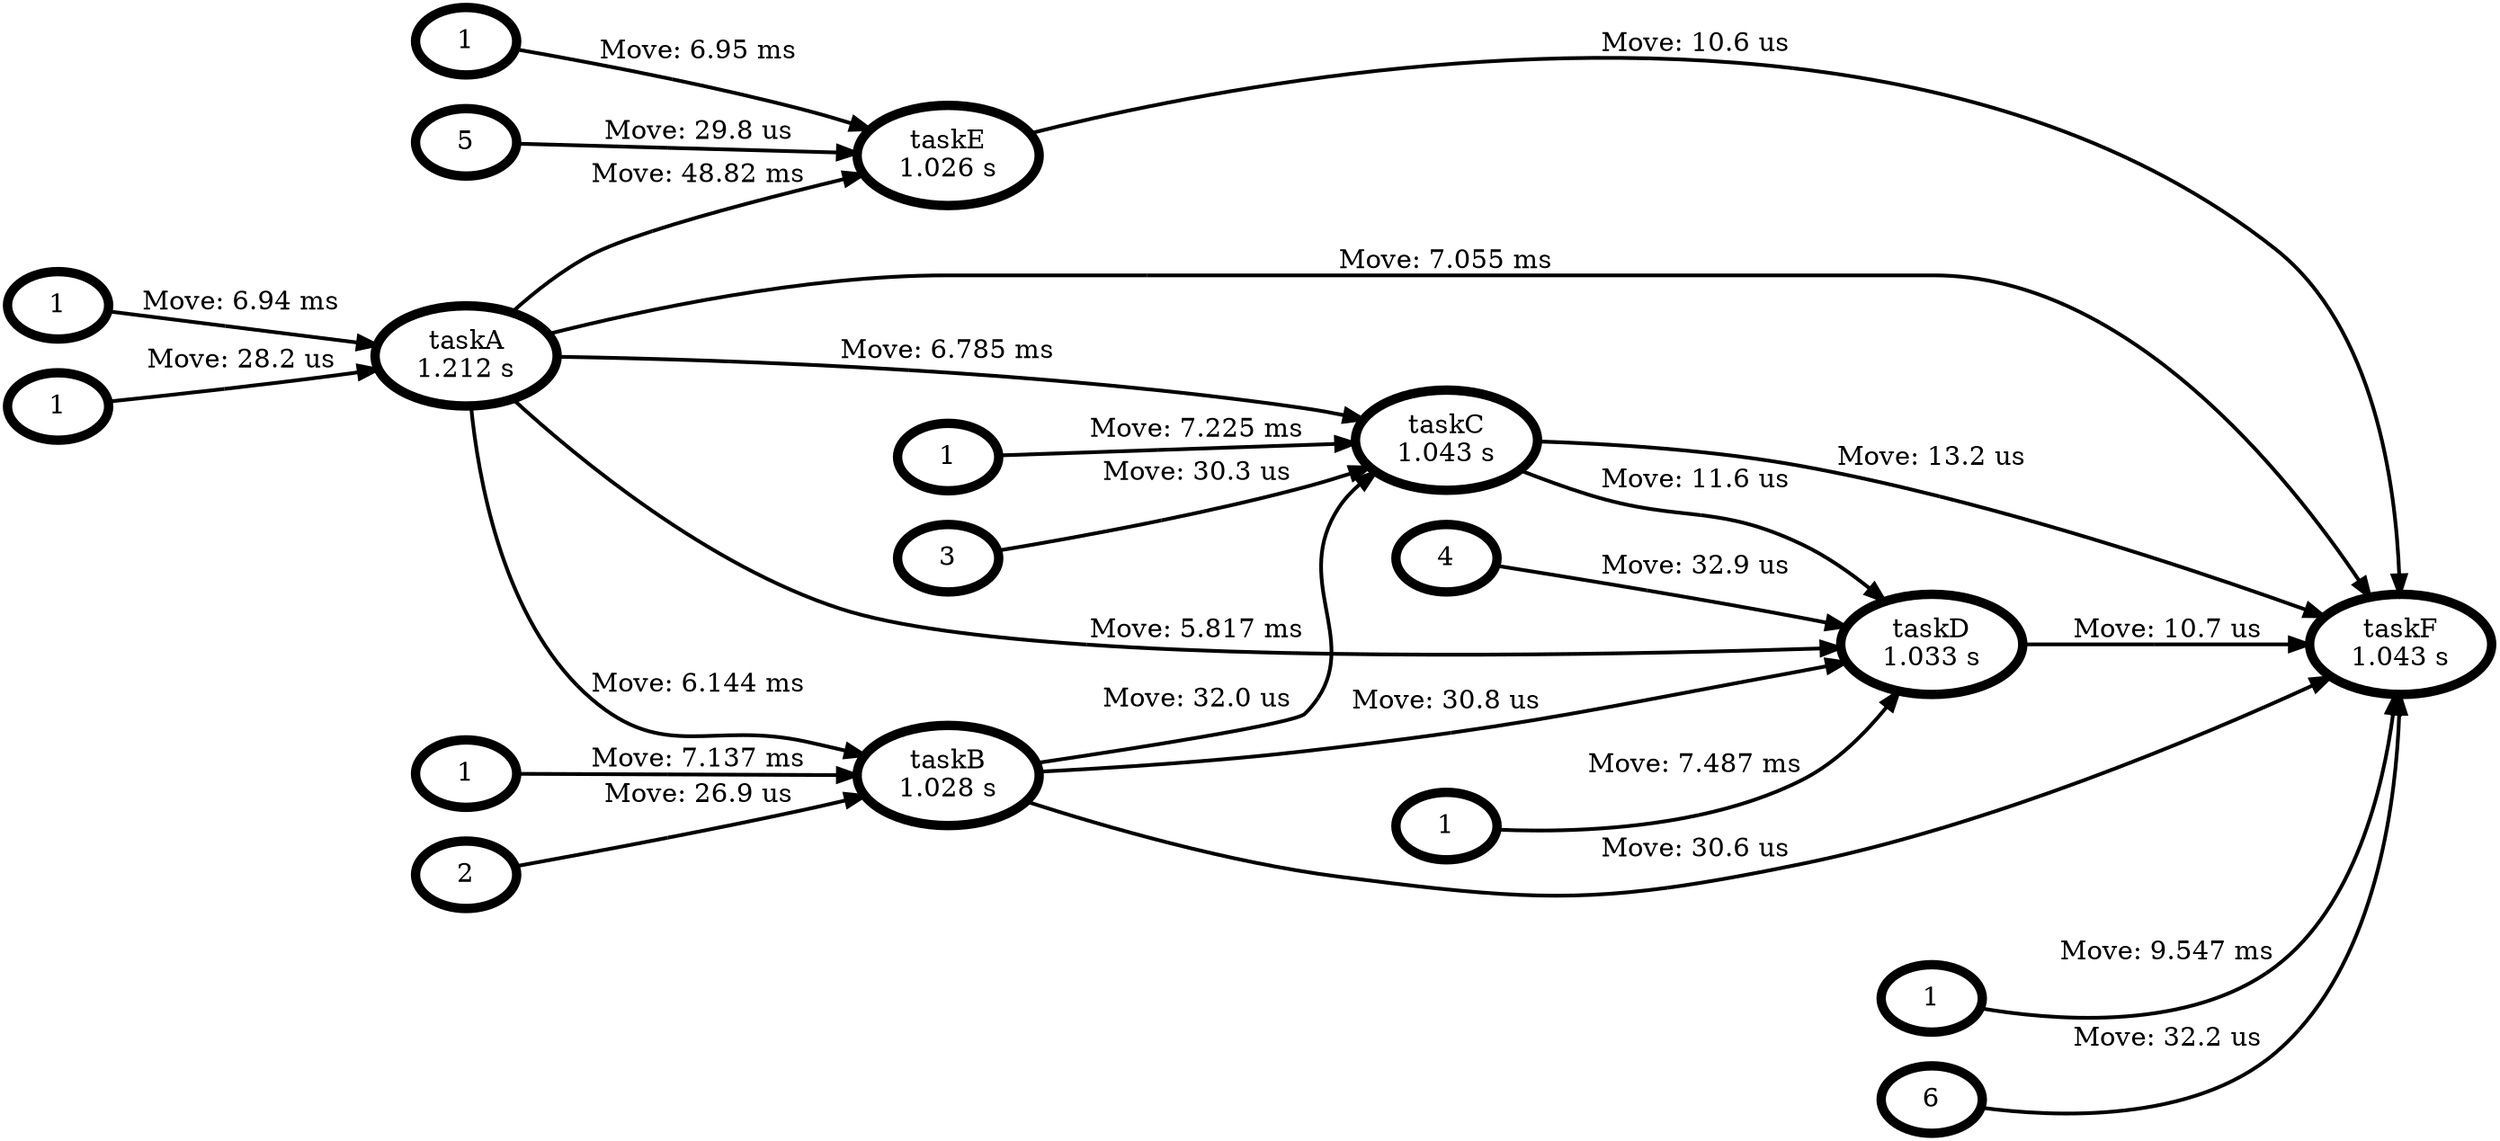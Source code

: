 strict digraph {
graph [layout=dot,rankdir=LR];
n_4 [label="taskA
1.212 s",color="#000000",shape="ellipse",penwidth=5];
n_8 [label="taskE
1.026 s",color="#000000",shape="ellipse",penwidth=5];
n_5 [label="taskB
1.028 s",color="#000000",shape="ellipse",penwidth=5];
n_6 [label="taskC
1.043 s",color="#000000",shape="ellipse",penwidth=5];
n_7 [label="taskD
1.033 s",color="#000000",shape="ellipse",penwidth=5];
n_9 [label="taskF
1.043 s",color="#000000",shape="ellipse",penwidth=5];
n_arg_1_to_5 [label="1",color="black",shape="ellipse",penwidth=5];
n_arg_1_to_5 -> n_5 [label="Move: 7.137 ms",color="black;0.5:#000000",penwidth=2];
n_arg_2_to_5 [label="2",color="black",shape="ellipse",penwidth=5];
n_arg_2_to_5 -> n_5 [label="Move: 26.9 us",color="black;0.5:#000000",penwidth=2];
n_arg_1_to_4 [label="1",color="black",shape="ellipse",penwidth=5];
n_arg_1_to_4 -> n_4 [label="Move: 6.94 ms",color="black;0.5:#000000",penwidth=2];
n_arg_2_to_4 [label="1",color="black",shape="ellipse",penwidth=5];
n_arg_2_to_4 -> n_4 [label="Move: 28.2 us",color="black;0.5:#000000",penwidth=2];
n_arg_1_to_6 [label="1",color="black",shape="ellipse",penwidth=5];
n_arg_1_to_6 -> n_6 [label="Move: 7.225 ms",color="black;0.5:#000000",penwidth=2];
n_arg_2_to_6 [label="3",color="black",shape="ellipse",penwidth=5];
n_arg_2_to_6 -> n_6 [label="Move: 30.3 us",color="black;0.5:#000000",penwidth=2];
n_arg_1_to_7 [label="1",color="black",shape="ellipse",penwidth=5];
n_arg_1_to_7 -> n_7 [label="Move: 7.487 ms",color="black;0.5:#000000",penwidth=2];
n_arg_2_to_7 [label="4",color="black",shape="ellipse",penwidth=5];
n_arg_2_to_7 -> n_7 [label="Move: 32.9 us",color="black;0.5:#000000",penwidth=2];
n_arg_1_to_9 [label="1",color="black",shape="ellipse",penwidth=5];
n_arg_1_to_9 -> n_9 [label="Move: 9.547 ms",color="black;0.5:#000000",penwidth=2];
n_arg_2_to_9 [label="6",color="black",shape="ellipse",penwidth=5];
n_arg_2_to_9 -> n_9 [label="Move: 32.2 us",color="black;0.5:#000000",penwidth=2];
n_arg_1_to_8 [label="1",color="black",shape="ellipse",penwidth=5];
n_arg_1_to_8 -> n_8 [label="Move: 6.95 ms",color="black;0.5:#000000",penwidth=2];
n_arg_2_to_8 [label="5",color="black",shape="ellipse",penwidth=5];
n_arg_2_to_8 -> n_8 [label="Move: 29.8 us",color="black;0.5:#000000",penwidth=2];
n_4 -> n_8 [label="Move: 48.82 ms",color="#000000;0.5:#000000",penwidth=2];
n_4 -> n_5 [label="Move: 6.144 ms",color="#000000;0.5:#000000",penwidth=2];
n_4 -> n_6 [label="Move: 6.785 ms",color="#000000;0.5:#000000",penwidth=2];
n_5 -> n_6 [label="Move: 32.0 us",color="#000000;0.5:#000000",penwidth=2];
n_4 -> n_7 [label="Move: 5.817 ms",color="#000000;0.5:#000000",penwidth=2];
n_5 -> n_7 [label="Move: 30.8 us",color="#000000;0.5:#000000",penwidth=2];
n_6 -> n_7 [label="Move: 11.6 us",color="#000000;0.5:#000000",penwidth=2];
n_4 -> n_9 [label="Move: 7.055 ms",color="#000000;0.5:#000000",penwidth=2];
n_5 -> n_9 [label="Move: 30.6 us",color="#000000;0.5:#000000",penwidth=2];
n_6 -> n_9 [label="Move: 13.2 us",color="#000000;0.5:#000000",penwidth=2];
n_7 -> n_9 [label="Move: 10.7 us",color="#000000;0.5:#000000",penwidth=2];
n_8 -> n_9 [label="Move: 10.6 us",color="#000000;0.5:#000000",penwidth=2];
}
